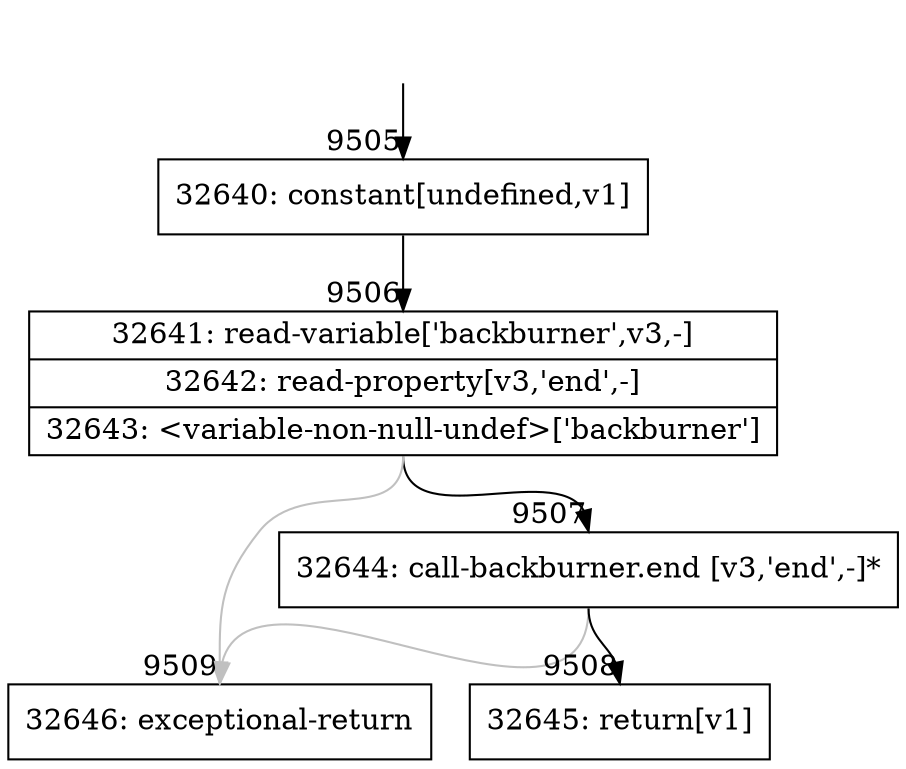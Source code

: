 digraph {
rankdir="TD"
BB_entry798[shape=none,label=""];
BB_entry798 -> BB9505 [tailport=s, headport=n, headlabel="    9505"]
BB9505 [shape=record label="{32640: constant[undefined,v1]}" ] 
BB9505 -> BB9506 [tailport=s, headport=n, headlabel="      9506"]
BB9506 [shape=record label="{32641: read-variable['backburner',v3,-]|32642: read-property[v3,'end',-]|32643: \<variable-non-null-undef\>['backburner']}" ] 
BB9506 -> BB9507 [tailport=s, headport=n, headlabel="      9507"]
BB9506 -> BB9509 [tailport=s, headport=n, color=gray, headlabel="      9509"]
BB9507 [shape=record label="{32644: call-backburner.end [v3,'end',-]*}" ] 
BB9507 -> BB9508 [tailport=s, headport=n, headlabel="      9508"]
BB9507 -> BB9509 [tailport=s, headport=n, color=gray]
BB9508 [shape=record label="{32645: return[v1]}" ] 
BB9509 [shape=record label="{32646: exceptional-return}" ] 
//#$~ 16870
}
